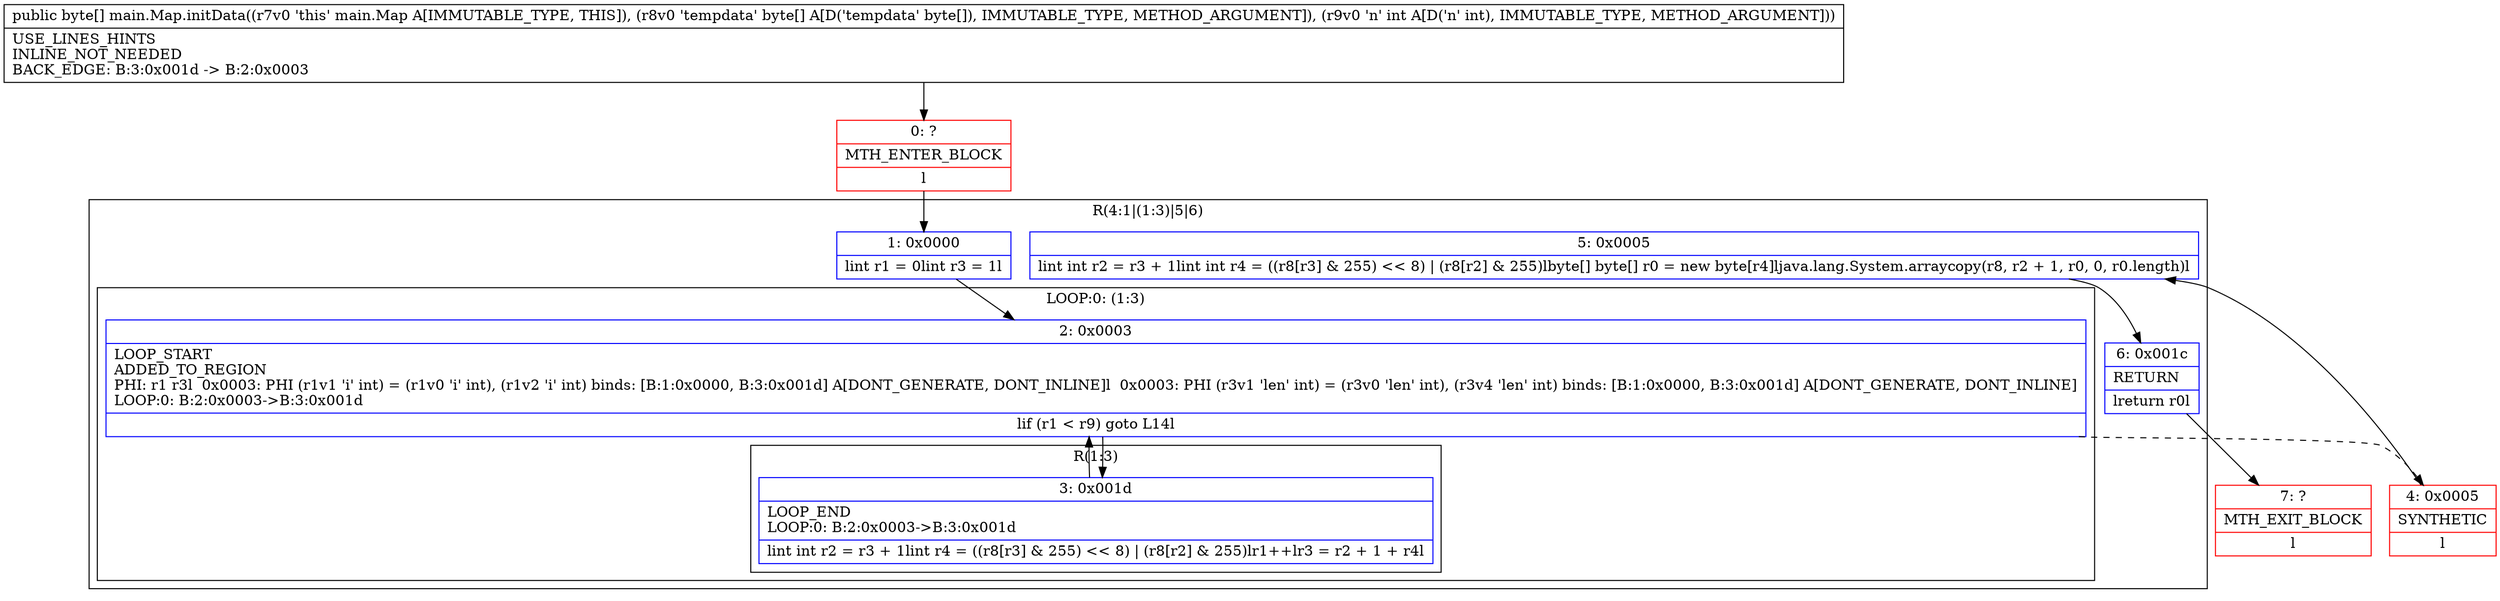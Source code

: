 digraph "CFG formain.Map.initData([BI)[B" {
subgraph cluster_Region_55903104 {
label = "R(4:1|(1:3)|5|6)";
node [shape=record,color=blue];
Node_1 [shape=record,label="{1\:\ 0x0000|lint r1 = 0lint r3 = 1l}"];
subgraph cluster_LoopRegion_634616946 {
label = "LOOP:0: (1:3)";
node [shape=record,color=blue];
Node_2 [shape=record,label="{2\:\ 0x0003|LOOP_START\lADDED_TO_REGION\lPHI: r1 r3l  0x0003: PHI (r1v1 'i' int) = (r1v0 'i' int), (r1v2 'i' int) binds: [B:1:0x0000, B:3:0x001d] A[DONT_GENERATE, DONT_INLINE]l  0x0003: PHI (r3v1 'len' int) = (r3v0 'len' int), (r3v4 'len' int) binds: [B:1:0x0000, B:3:0x001d] A[DONT_GENERATE, DONT_INLINE]\lLOOP:0: B:2:0x0003\-\>B:3:0x001d\l|lif (r1 \< r9) goto L14l}"];
subgraph cluster_Region_3035953 {
label = "R(1:3)";
node [shape=record,color=blue];
Node_3 [shape=record,label="{3\:\ 0x001d|LOOP_END\lLOOP:0: B:2:0x0003\-\>B:3:0x001d\l|lint int r2 = r3 + 1lint r4 = ((r8[r3] & 255) \<\< 8) \| (r8[r2] & 255)lr1++lr3 = r2 + 1 + r4l}"];
}
}
Node_5 [shape=record,label="{5\:\ 0x0005|lint int r2 = r3 + 1lint int r4 = ((r8[r3] & 255) \<\< 8) \| (r8[r2] & 255)lbyte[] byte[] r0 = new byte[r4]ljava.lang.System.arraycopy(r8, r2 + 1, r0, 0, r0.length)l}"];
Node_6 [shape=record,label="{6\:\ 0x001c|RETURN\l|lreturn r0l}"];
}
Node_0 [shape=record,color=red,label="{0\:\ ?|MTH_ENTER_BLOCK\l|l}"];
Node_4 [shape=record,color=red,label="{4\:\ 0x0005|SYNTHETIC\l|l}"];
Node_7 [shape=record,color=red,label="{7\:\ ?|MTH_EXIT_BLOCK\l|l}"];
MethodNode[shape=record,label="{public byte[] main.Map.initData((r7v0 'this' main.Map A[IMMUTABLE_TYPE, THIS]), (r8v0 'tempdata' byte[] A[D('tempdata' byte[]), IMMUTABLE_TYPE, METHOD_ARGUMENT]), (r9v0 'n' int A[D('n' int), IMMUTABLE_TYPE, METHOD_ARGUMENT]))  | USE_LINES_HINTS\lINLINE_NOT_NEEDED\lBACK_EDGE: B:3:0x001d \-\> B:2:0x0003\l}"];
MethodNode -> Node_0;
Node_1 -> Node_2;
Node_2 -> Node_3;
Node_2 -> Node_4[style=dashed];
Node_3 -> Node_2;
Node_5 -> Node_6;
Node_6 -> Node_7;
Node_0 -> Node_1;
Node_4 -> Node_5;
}

